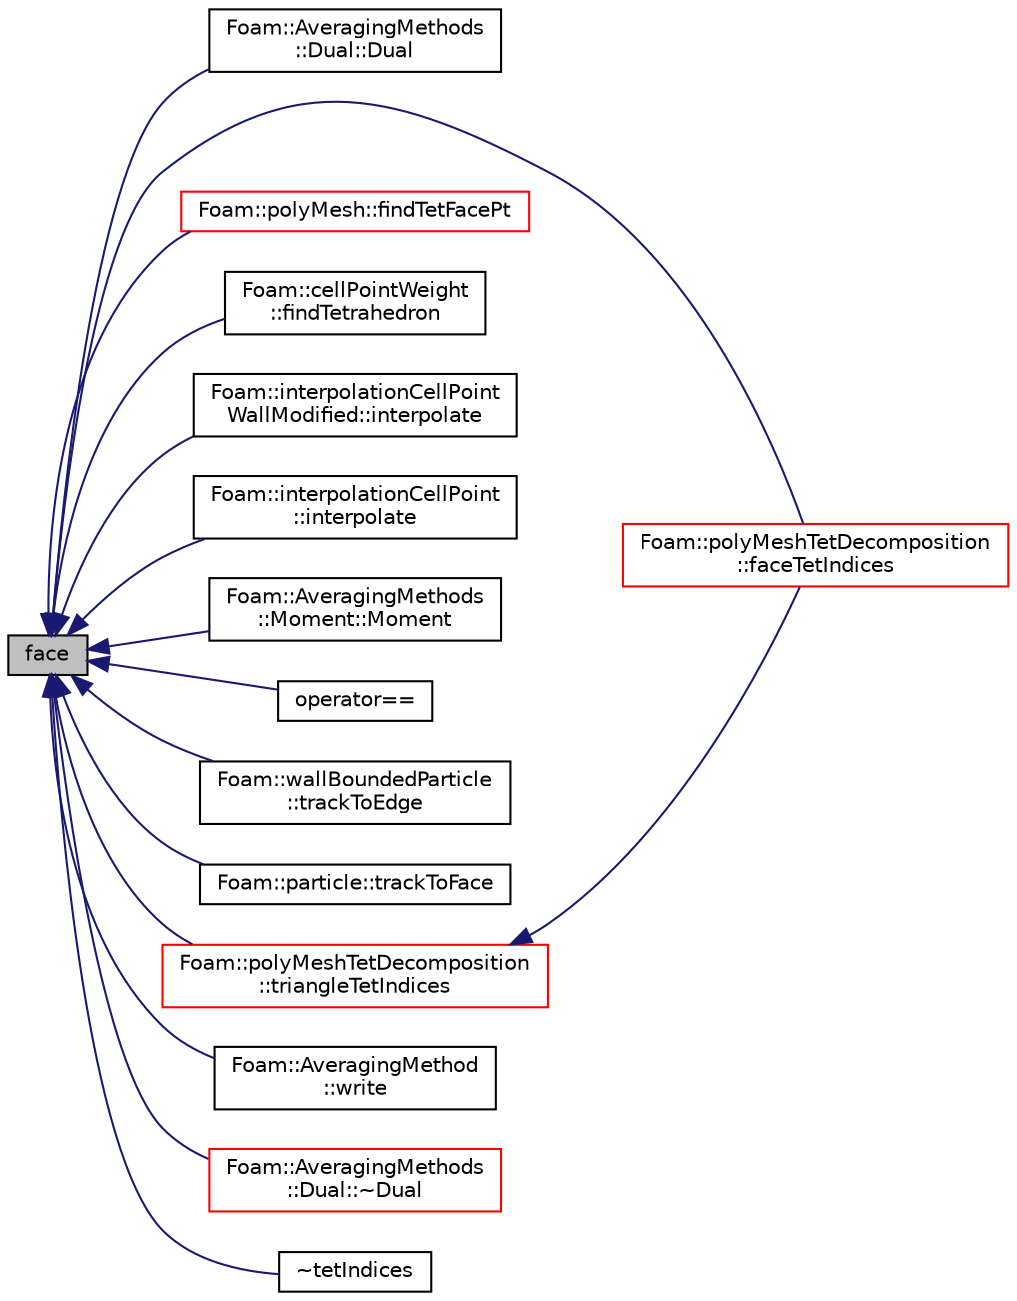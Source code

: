 digraph "face"
{
  bgcolor="transparent";
  edge [fontname="Helvetica",fontsize="10",labelfontname="Helvetica",labelfontsize="10"];
  node [fontname="Helvetica",fontsize="10",shape=record];
  rankdir="LR";
  Node1 [label="face",height=0.2,width=0.4,color="black", fillcolor="grey75", style="filled", fontcolor="black"];
  Node1 -> Node2 [dir="back",color="midnightblue",fontsize="10",style="solid",fontname="Helvetica"];
  Node2 [label="Foam::AveragingMethods\l::Dual::Dual",height=0.2,width=0.4,color="black",URL="$a00595.html#a4e90e259d050ad479f6e3c6763a1cdf6",tooltip="Constructors. "];
  Node1 -> Node3 [dir="back",color="midnightblue",fontsize="10",style="solid",fontname="Helvetica"];
  Node3 [label="Foam::polyMeshTetDecomposition\l::faceTetIndices",height=0.2,width=0.4,color="red",URL="$a01967.html#ac928a304995a9b54928d97ec634a6270",tooltip="Return the tet decomposition of the given face, with. "];
  Node1 -> Node4 [dir="back",color="midnightblue",fontsize="10",style="solid",fontname="Helvetica"];
  Node4 [label="Foam::polyMesh::findTetFacePt",height=0.2,width=0.4,color="red",URL="$a01961.html#a2f2f2494c6c699d699be837904b28ee6",tooltip="Find the tetFacei and tetPti for point p in celli. "];
  Node1 -> Node5 [dir="back",color="midnightblue",fontsize="10",style="solid",fontname="Helvetica"];
  Node5 [label="Foam::cellPointWeight\l::findTetrahedron",height=0.2,width=0.4,color="black",URL="$a00220.html#a04d110a609cd69b19474de418fb1a4cf"];
  Node1 -> Node6 [dir="back",color="midnightblue",fontsize="10",style="solid",fontname="Helvetica"];
  Node6 [label="Foam::interpolationCellPoint\lWallModified::interpolate",height=0.2,width=0.4,color="black",URL="$a01181.html#a596b80d88eb6312e22b6b6e0d2f555a2",tooltip="Interpolate field to the given point in the tetrahedron. "];
  Node1 -> Node7 [dir="back",color="midnightblue",fontsize="10",style="solid",fontname="Helvetica"];
  Node7 [label="Foam::interpolationCellPoint\l::interpolate",height=0.2,width=0.4,color="black",URL="$a01179.html#a596b80d88eb6312e22b6b6e0d2f555a2",tooltip="Interpolate field to the given point in the tetrahedron. "];
  Node1 -> Node8 [dir="back",color="midnightblue",fontsize="10",style="solid",fontname="Helvetica"];
  Node8 [label="Foam::AveragingMethods\l::Moment::Moment",height=0.2,width=0.4,color="black",URL="$a01564.html#a9aaf777932fca7644bb6f00f3a2b8749",tooltip="Constructors. "];
  Node1 -> Node9 [dir="back",color="midnightblue",fontsize="10",style="solid",fontname="Helvetica"];
  Node9 [label="operator==",height=0.2,width=0.4,color="black",URL="$a02662.html#a91398a8ab19eda368bedb1e84b7a9ac3"];
  Node1 -> Node10 [dir="back",color="midnightblue",fontsize="10",style="solid",fontname="Helvetica"];
  Node10 [label="Foam::wallBoundedParticle\l::trackToEdge",height=0.2,width=0.4,color="black",URL="$a02942.html#aff365968e28acf42244334b7c926dee6"];
  Node1 -> Node11 [dir="back",color="midnightblue",fontsize="10",style="solid",fontname="Helvetica"];
  Node11 [label="Foam::particle::trackToFace",height=0.2,width=0.4,color="black",URL="$a01819.html#a843767f232f5b61884dcd757558591e0"];
  Node1 -> Node12 [dir="back",color="midnightblue",fontsize="10",style="solid",fontname="Helvetica"];
  Node12 [label="Foam::polyMeshTetDecomposition\l::triangleTetIndices",height=0.2,width=0.4,color="red",URL="$a01967.html#a58706d0e14fb9b9a20f1d19ef6671605",tooltip="Return the tet decomposition of the given triangle of the given face. "];
  Node12 -> Node3 [dir="back",color="midnightblue",fontsize="10",style="solid",fontname="Helvetica"];
  Node1 -> Node13 [dir="back",color="midnightblue",fontsize="10",style="solid",fontname="Helvetica"];
  Node13 [label="Foam::AveragingMethod\l::write",height=0.2,width=0.4,color="black",URL="$a00087.html#a6e5faa425b059eeb55cd904755791076",tooltip="Write using setting from DB. "];
  Node1 -> Node14 [dir="back",color="midnightblue",fontsize="10",style="solid",fontname="Helvetica"];
  Node14 [label="Foam::AveragingMethods\l::Dual::~Dual",height=0.2,width=0.4,color="red",URL="$a00595.html#a5c08eca007ade69ea650619db86d50b6",tooltip="Destructor. "];
  Node1 -> Node15 [dir="back",color="midnightblue",fontsize="10",style="solid",fontname="Helvetica"];
  Node15 [label="~tetIndices",height=0.2,width=0.4,color="black",URL="$a02662.html#a52b1a39b24c081f0ef6f3fb7039fe5f5",tooltip="Destructor. "];
}
